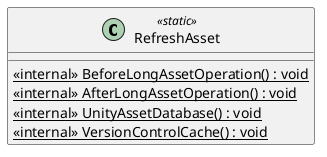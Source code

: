 @startuml
class RefreshAsset <<static>> {
    <<internal>> {static} BeforeLongAssetOperation() : void
    <<internal>> {static} AfterLongAssetOperation() : void
    <<internal>> {static} UnityAssetDatabase() : void
    <<internal>> {static} VersionControlCache() : void
}
@enduml
